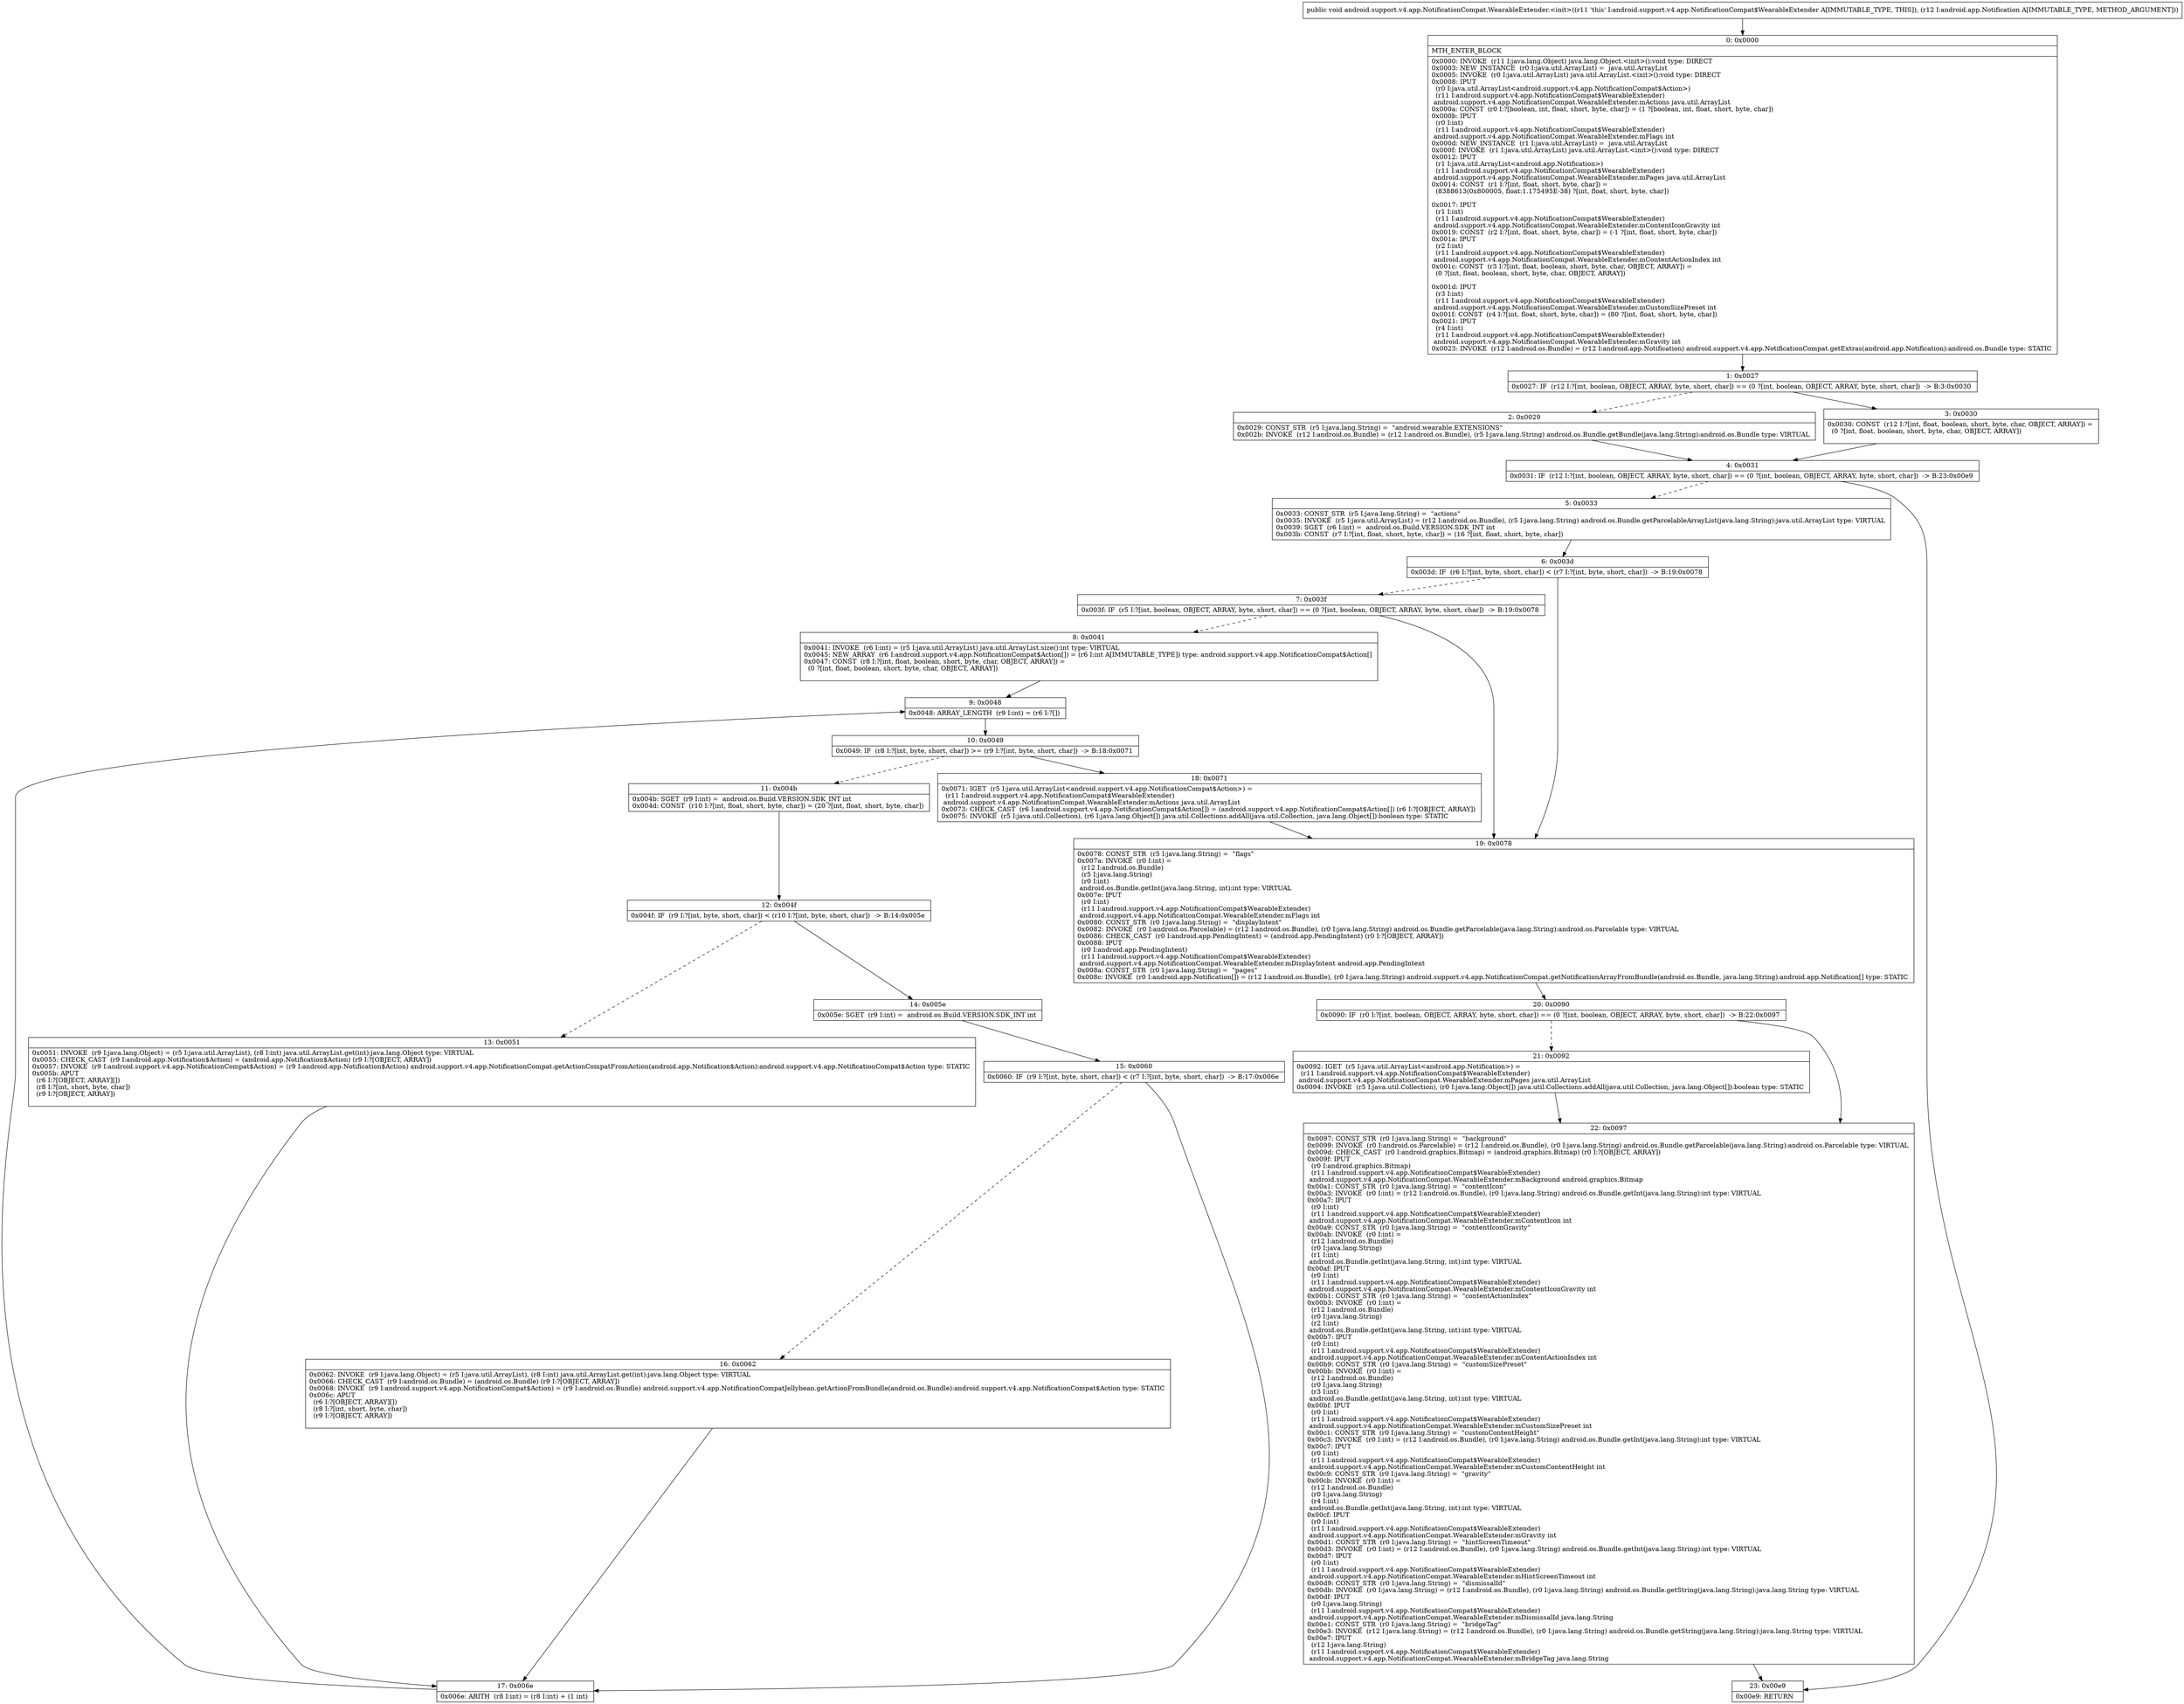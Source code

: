 digraph "CFG forandroid.support.v4.app.NotificationCompat.WearableExtender.\<init\>(Landroid\/app\/Notification;)V" {
Node_0 [shape=record,label="{0\:\ 0x0000|MTH_ENTER_BLOCK\l|0x0000: INVOKE  (r11 I:java.lang.Object) java.lang.Object.\<init\>():void type: DIRECT \l0x0003: NEW_INSTANCE  (r0 I:java.util.ArrayList) =  java.util.ArrayList \l0x0005: INVOKE  (r0 I:java.util.ArrayList) java.util.ArrayList.\<init\>():void type: DIRECT \l0x0008: IPUT  \l  (r0 I:java.util.ArrayList\<android.support.v4.app.NotificationCompat$Action\>)\l  (r11 I:android.support.v4.app.NotificationCompat$WearableExtender)\l android.support.v4.app.NotificationCompat.WearableExtender.mActions java.util.ArrayList \l0x000a: CONST  (r0 I:?[boolean, int, float, short, byte, char]) = (1 ?[boolean, int, float, short, byte, char]) \l0x000b: IPUT  \l  (r0 I:int)\l  (r11 I:android.support.v4.app.NotificationCompat$WearableExtender)\l android.support.v4.app.NotificationCompat.WearableExtender.mFlags int \l0x000d: NEW_INSTANCE  (r1 I:java.util.ArrayList) =  java.util.ArrayList \l0x000f: INVOKE  (r1 I:java.util.ArrayList) java.util.ArrayList.\<init\>():void type: DIRECT \l0x0012: IPUT  \l  (r1 I:java.util.ArrayList\<android.app.Notification\>)\l  (r11 I:android.support.v4.app.NotificationCompat$WearableExtender)\l android.support.v4.app.NotificationCompat.WearableExtender.mPages java.util.ArrayList \l0x0014: CONST  (r1 I:?[int, float, short, byte, char]) = \l  (8388613(0x800005, float:1.175495E\-38) ?[int, float, short, byte, char])\l \l0x0017: IPUT  \l  (r1 I:int)\l  (r11 I:android.support.v4.app.NotificationCompat$WearableExtender)\l android.support.v4.app.NotificationCompat.WearableExtender.mContentIconGravity int \l0x0019: CONST  (r2 I:?[int, float, short, byte, char]) = (\-1 ?[int, float, short, byte, char]) \l0x001a: IPUT  \l  (r2 I:int)\l  (r11 I:android.support.v4.app.NotificationCompat$WearableExtender)\l android.support.v4.app.NotificationCompat.WearableExtender.mContentActionIndex int \l0x001c: CONST  (r3 I:?[int, float, boolean, short, byte, char, OBJECT, ARRAY]) = \l  (0 ?[int, float, boolean, short, byte, char, OBJECT, ARRAY])\l \l0x001d: IPUT  \l  (r3 I:int)\l  (r11 I:android.support.v4.app.NotificationCompat$WearableExtender)\l android.support.v4.app.NotificationCompat.WearableExtender.mCustomSizePreset int \l0x001f: CONST  (r4 I:?[int, float, short, byte, char]) = (80 ?[int, float, short, byte, char]) \l0x0021: IPUT  \l  (r4 I:int)\l  (r11 I:android.support.v4.app.NotificationCompat$WearableExtender)\l android.support.v4.app.NotificationCompat.WearableExtender.mGravity int \l0x0023: INVOKE  (r12 I:android.os.Bundle) = (r12 I:android.app.Notification) android.support.v4.app.NotificationCompat.getExtras(android.app.Notification):android.os.Bundle type: STATIC \l}"];
Node_1 [shape=record,label="{1\:\ 0x0027|0x0027: IF  (r12 I:?[int, boolean, OBJECT, ARRAY, byte, short, char]) == (0 ?[int, boolean, OBJECT, ARRAY, byte, short, char])  \-\> B:3:0x0030 \l}"];
Node_2 [shape=record,label="{2\:\ 0x0029|0x0029: CONST_STR  (r5 I:java.lang.String) =  \"android.wearable.EXTENSIONS\" \l0x002b: INVOKE  (r12 I:android.os.Bundle) = (r12 I:android.os.Bundle), (r5 I:java.lang.String) android.os.Bundle.getBundle(java.lang.String):android.os.Bundle type: VIRTUAL \l}"];
Node_3 [shape=record,label="{3\:\ 0x0030|0x0030: CONST  (r12 I:?[int, float, boolean, short, byte, char, OBJECT, ARRAY]) = \l  (0 ?[int, float, boolean, short, byte, char, OBJECT, ARRAY])\l \l}"];
Node_4 [shape=record,label="{4\:\ 0x0031|0x0031: IF  (r12 I:?[int, boolean, OBJECT, ARRAY, byte, short, char]) == (0 ?[int, boolean, OBJECT, ARRAY, byte, short, char])  \-\> B:23:0x00e9 \l}"];
Node_5 [shape=record,label="{5\:\ 0x0033|0x0033: CONST_STR  (r5 I:java.lang.String) =  \"actions\" \l0x0035: INVOKE  (r5 I:java.util.ArrayList) = (r12 I:android.os.Bundle), (r5 I:java.lang.String) android.os.Bundle.getParcelableArrayList(java.lang.String):java.util.ArrayList type: VIRTUAL \l0x0039: SGET  (r6 I:int) =  android.os.Build.VERSION.SDK_INT int \l0x003b: CONST  (r7 I:?[int, float, short, byte, char]) = (16 ?[int, float, short, byte, char]) \l}"];
Node_6 [shape=record,label="{6\:\ 0x003d|0x003d: IF  (r6 I:?[int, byte, short, char]) \< (r7 I:?[int, byte, short, char])  \-\> B:19:0x0078 \l}"];
Node_7 [shape=record,label="{7\:\ 0x003f|0x003f: IF  (r5 I:?[int, boolean, OBJECT, ARRAY, byte, short, char]) == (0 ?[int, boolean, OBJECT, ARRAY, byte, short, char])  \-\> B:19:0x0078 \l}"];
Node_8 [shape=record,label="{8\:\ 0x0041|0x0041: INVOKE  (r6 I:int) = (r5 I:java.util.ArrayList) java.util.ArrayList.size():int type: VIRTUAL \l0x0045: NEW_ARRAY  (r6 I:android.support.v4.app.NotificationCompat$Action[]) = (r6 I:int A[IMMUTABLE_TYPE]) type: android.support.v4.app.NotificationCompat$Action[] \l0x0047: CONST  (r8 I:?[int, float, boolean, short, byte, char, OBJECT, ARRAY]) = \l  (0 ?[int, float, boolean, short, byte, char, OBJECT, ARRAY])\l \l}"];
Node_9 [shape=record,label="{9\:\ 0x0048|0x0048: ARRAY_LENGTH  (r9 I:int) = (r6 I:?[]) \l}"];
Node_10 [shape=record,label="{10\:\ 0x0049|0x0049: IF  (r8 I:?[int, byte, short, char]) \>= (r9 I:?[int, byte, short, char])  \-\> B:18:0x0071 \l}"];
Node_11 [shape=record,label="{11\:\ 0x004b|0x004b: SGET  (r9 I:int) =  android.os.Build.VERSION.SDK_INT int \l0x004d: CONST  (r10 I:?[int, float, short, byte, char]) = (20 ?[int, float, short, byte, char]) \l}"];
Node_12 [shape=record,label="{12\:\ 0x004f|0x004f: IF  (r9 I:?[int, byte, short, char]) \< (r10 I:?[int, byte, short, char])  \-\> B:14:0x005e \l}"];
Node_13 [shape=record,label="{13\:\ 0x0051|0x0051: INVOKE  (r9 I:java.lang.Object) = (r5 I:java.util.ArrayList), (r8 I:int) java.util.ArrayList.get(int):java.lang.Object type: VIRTUAL \l0x0055: CHECK_CAST  (r9 I:android.app.Notification$Action) = (android.app.Notification$Action) (r9 I:?[OBJECT, ARRAY]) \l0x0057: INVOKE  (r9 I:android.support.v4.app.NotificationCompat$Action) = (r9 I:android.app.Notification$Action) android.support.v4.app.NotificationCompat.getActionCompatFromAction(android.app.Notification$Action):android.support.v4.app.NotificationCompat$Action type: STATIC \l0x005b: APUT  \l  (r6 I:?[OBJECT, ARRAY][])\l  (r8 I:?[int, short, byte, char])\l  (r9 I:?[OBJECT, ARRAY])\l \l}"];
Node_14 [shape=record,label="{14\:\ 0x005e|0x005e: SGET  (r9 I:int) =  android.os.Build.VERSION.SDK_INT int \l}"];
Node_15 [shape=record,label="{15\:\ 0x0060|0x0060: IF  (r9 I:?[int, byte, short, char]) \< (r7 I:?[int, byte, short, char])  \-\> B:17:0x006e \l}"];
Node_16 [shape=record,label="{16\:\ 0x0062|0x0062: INVOKE  (r9 I:java.lang.Object) = (r5 I:java.util.ArrayList), (r8 I:int) java.util.ArrayList.get(int):java.lang.Object type: VIRTUAL \l0x0066: CHECK_CAST  (r9 I:android.os.Bundle) = (android.os.Bundle) (r9 I:?[OBJECT, ARRAY]) \l0x0068: INVOKE  (r9 I:android.support.v4.app.NotificationCompat$Action) = (r9 I:android.os.Bundle) android.support.v4.app.NotificationCompatJellybean.getActionFromBundle(android.os.Bundle):android.support.v4.app.NotificationCompat$Action type: STATIC \l0x006c: APUT  \l  (r6 I:?[OBJECT, ARRAY][])\l  (r8 I:?[int, short, byte, char])\l  (r9 I:?[OBJECT, ARRAY])\l \l}"];
Node_17 [shape=record,label="{17\:\ 0x006e|0x006e: ARITH  (r8 I:int) = (r8 I:int) + (1 int) \l}"];
Node_18 [shape=record,label="{18\:\ 0x0071|0x0071: IGET  (r5 I:java.util.ArrayList\<android.support.v4.app.NotificationCompat$Action\>) = \l  (r11 I:android.support.v4.app.NotificationCompat$WearableExtender)\l android.support.v4.app.NotificationCompat.WearableExtender.mActions java.util.ArrayList \l0x0073: CHECK_CAST  (r6 I:android.support.v4.app.NotificationCompat$Action[]) = (android.support.v4.app.NotificationCompat$Action[]) (r6 I:?[OBJECT, ARRAY]) \l0x0075: INVOKE  (r5 I:java.util.Collection), (r6 I:java.lang.Object[]) java.util.Collections.addAll(java.util.Collection, java.lang.Object[]):boolean type: STATIC \l}"];
Node_19 [shape=record,label="{19\:\ 0x0078|0x0078: CONST_STR  (r5 I:java.lang.String) =  \"flags\" \l0x007a: INVOKE  (r0 I:int) = \l  (r12 I:android.os.Bundle)\l  (r5 I:java.lang.String)\l  (r0 I:int)\l android.os.Bundle.getInt(java.lang.String, int):int type: VIRTUAL \l0x007e: IPUT  \l  (r0 I:int)\l  (r11 I:android.support.v4.app.NotificationCompat$WearableExtender)\l android.support.v4.app.NotificationCompat.WearableExtender.mFlags int \l0x0080: CONST_STR  (r0 I:java.lang.String) =  \"displayIntent\" \l0x0082: INVOKE  (r0 I:android.os.Parcelable) = (r12 I:android.os.Bundle), (r0 I:java.lang.String) android.os.Bundle.getParcelable(java.lang.String):android.os.Parcelable type: VIRTUAL \l0x0086: CHECK_CAST  (r0 I:android.app.PendingIntent) = (android.app.PendingIntent) (r0 I:?[OBJECT, ARRAY]) \l0x0088: IPUT  \l  (r0 I:android.app.PendingIntent)\l  (r11 I:android.support.v4.app.NotificationCompat$WearableExtender)\l android.support.v4.app.NotificationCompat.WearableExtender.mDisplayIntent android.app.PendingIntent \l0x008a: CONST_STR  (r0 I:java.lang.String) =  \"pages\" \l0x008c: INVOKE  (r0 I:android.app.Notification[]) = (r12 I:android.os.Bundle), (r0 I:java.lang.String) android.support.v4.app.NotificationCompat.getNotificationArrayFromBundle(android.os.Bundle, java.lang.String):android.app.Notification[] type: STATIC \l}"];
Node_20 [shape=record,label="{20\:\ 0x0090|0x0090: IF  (r0 I:?[int, boolean, OBJECT, ARRAY, byte, short, char]) == (0 ?[int, boolean, OBJECT, ARRAY, byte, short, char])  \-\> B:22:0x0097 \l}"];
Node_21 [shape=record,label="{21\:\ 0x0092|0x0092: IGET  (r5 I:java.util.ArrayList\<android.app.Notification\>) = \l  (r11 I:android.support.v4.app.NotificationCompat$WearableExtender)\l android.support.v4.app.NotificationCompat.WearableExtender.mPages java.util.ArrayList \l0x0094: INVOKE  (r5 I:java.util.Collection), (r0 I:java.lang.Object[]) java.util.Collections.addAll(java.util.Collection, java.lang.Object[]):boolean type: STATIC \l}"];
Node_22 [shape=record,label="{22\:\ 0x0097|0x0097: CONST_STR  (r0 I:java.lang.String) =  \"background\" \l0x0099: INVOKE  (r0 I:android.os.Parcelable) = (r12 I:android.os.Bundle), (r0 I:java.lang.String) android.os.Bundle.getParcelable(java.lang.String):android.os.Parcelable type: VIRTUAL \l0x009d: CHECK_CAST  (r0 I:android.graphics.Bitmap) = (android.graphics.Bitmap) (r0 I:?[OBJECT, ARRAY]) \l0x009f: IPUT  \l  (r0 I:android.graphics.Bitmap)\l  (r11 I:android.support.v4.app.NotificationCompat$WearableExtender)\l android.support.v4.app.NotificationCompat.WearableExtender.mBackground android.graphics.Bitmap \l0x00a1: CONST_STR  (r0 I:java.lang.String) =  \"contentIcon\" \l0x00a3: INVOKE  (r0 I:int) = (r12 I:android.os.Bundle), (r0 I:java.lang.String) android.os.Bundle.getInt(java.lang.String):int type: VIRTUAL \l0x00a7: IPUT  \l  (r0 I:int)\l  (r11 I:android.support.v4.app.NotificationCompat$WearableExtender)\l android.support.v4.app.NotificationCompat.WearableExtender.mContentIcon int \l0x00a9: CONST_STR  (r0 I:java.lang.String) =  \"contentIconGravity\" \l0x00ab: INVOKE  (r0 I:int) = \l  (r12 I:android.os.Bundle)\l  (r0 I:java.lang.String)\l  (r1 I:int)\l android.os.Bundle.getInt(java.lang.String, int):int type: VIRTUAL \l0x00af: IPUT  \l  (r0 I:int)\l  (r11 I:android.support.v4.app.NotificationCompat$WearableExtender)\l android.support.v4.app.NotificationCompat.WearableExtender.mContentIconGravity int \l0x00b1: CONST_STR  (r0 I:java.lang.String) =  \"contentActionIndex\" \l0x00b3: INVOKE  (r0 I:int) = \l  (r12 I:android.os.Bundle)\l  (r0 I:java.lang.String)\l  (r2 I:int)\l android.os.Bundle.getInt(java.lang.String, int):int type: VIRTUAL \l0x00b7: IPUT  \l  (r0 I:int)\l  (r11 I:android.support.v4.app.NotificationCompat$WearableExtender)\l android.support.v4.app.NotificationCompat.WearableExtender.mContentActionIndex int \l0x00b9: CONST_STR  (r0 I:java.lang.String) =  \"customSizePreset\" \l0x00bb: INVOKE  (r0 I:int) = \l  (r12 I:android.os.Bundle)\l  (r0 I:java.lang.String)\l  (r3 I:int)\l android.os.Bundle.getInt(java.lang.String, int):int type: VIRTUAL \l0x00bf: IPUT  \l  (r0 I:int)\l  (r11 I:android.support.v4.app.NotificationCompat$WearableExtender)\l android.support.v4.app.NotificationCompat.WearableExtender.mCustomSizePreset int \l0x00c1: CONST_STR  (r0 I:java.lang.String) =  \"customContentHeight\" \l0x00c3: INVOKE  (r0 I:int) = (r12 I:android.os.Bundle), (r0 I:java.lang.String) android.os.Bundle.getInt(java.lang.String):int type: VIRTUAL \l0x00c7: IPUT  \l  (r0 I:int)\l  (r11 I:android.support.v4.app.NotificationCompat$WearableExtender)\l android.support.v4.app.NotificationCompat.WearableExtender.mCustomContentHeight int \l0x00c9: CONST_STR  (r0 I:java.lang.String) =  \"gravity\" \l0x00cb: INVOKE  (r0 I:int) = \l  (r12 I:android.os.Bundle)\l  (r0 I:java.lang.String)\l  (r4 I:int)\l android.os.Bundle.getInt(java.lang.String, int):int type: VIRTUAL \l0x00cf: IPUT  \l  (r0 I:int)\l  (r11 I:android.support.v4.app.NotificationCompat$WearableExtender)\l android.support.v4.app.NotificationCompat.WearableExtender.mGravity int \l0x00d1: CONST_STR  (r0 I:java.lang.String) =  \"hintScreenTimeout\" \l0x00d3: INVOKE  (r0 I:int) = (r12 I:android.os.Bundle), (r0 I:java.lang.String) android.os.Bundle.getInt(java.lang.String):int type: VIRTUAL \l0x00d7: IPUT  \l  (r0 I:int)\l  (r11 I:android.support.v4.app.NotificationCompat$WearableExtender)\l android.support.v4.app.NotificationCompat.WearableExtender.mHintScreenTimeout int \l0x00d9: CONST_STR  (r0 I:java.lang.String) =  \"dismissalId\" \l0x00db: INVOKE  (r0 I:java.lang.String) = (r12 I:android.os.Bundle), (r0 I:java.lang.String) android.os.Bundle.getString(java.lang.String):java.lang.String type: VIRTUAL \l0x00df: IPUT  \l  (r0 I:java.lang.String)\l  (r11 I:android.support.v4.app.NotificationCompat$WearableExtender)\l android.support.v4.app.NotificationCompat.WearableExtender.mDismissalId java.lang.String \l0x00e1: CONST_STR  (r0 I:java.lang.String) =  \"bridgeTag\" \l0x00e3: INVOKE  (r12 I:java.lang.String) = (r12 I:android.os.Bundle), (r0 I:java.lang.String) android.os.Bundle.getString(java.lang.String):java.lang.String type: VIRTUAL \l0x00e7: IPUT  \l  (r12 I:java.lang.String)\l  (r11 I:android.support.v4.app.NotificationCompat$WearableExtender)\l android.support.v4.app.NotificationCompat.WearableExtender.mBridgeTag java.lang.String \l}"];
Node_23 [shape=record,label="{23\:\ 0x00e9|0x00e9: RETURN   \l}"];
MethodNode[shape=record,label="{public void android.support.v4.app.NotificationCompat.WearableExtender.\<init\>((r11 'this' I:android.support.v4.app.NotificationCompat$WearableExtender A[IMMUTABLE_TYPE, THIS]), (r12 I:android.app.Notification A[IMMUTABLE_TYPE, METHOD_ARGUMENT])) }"];
MethodNode -> Node_0;
Node_0 -> Node_1;
Node_1 -> Node_2[style=dashed];
Node_1 -> Node_3;
Node_2 -> Node_4;
Node_3 -> Node_4;
Node_4 -> Node_5[style=dashed];
Node_4 -> Node_23;
Node_5 -> Node_6;
Node_6 -> Node_7[style=dashed];
Node_6 -> Node_19;
Node_7 -> Node_8[style=dashed];
Node_7 -> Node_19;
Node_8 -> Node_9;
Node_9 -> Node_10;
Node_10 -> Node_11[style=dashed];
Node_10 -> Node_18;
Node_11 -> Node_12;
Node_12 -> Node_13[style=dashed];
Node_12 -> Node_14;
Node_13 -> Node_17;
Node_14 -> Node_15;
Node_15 -> Node_16[style=dashed];
Node_15 -> Node_17;
Node_16 -> Node_17;
Node_17 -> Node_9;
Node_18 -> Node_19;
Node_19 -> Node_20;
Node_20 -> Node_21[style=dashed];
Node_20 -> Node_22;
Node_21 -> Node_22;
Node_22 -> Node_23;
}

